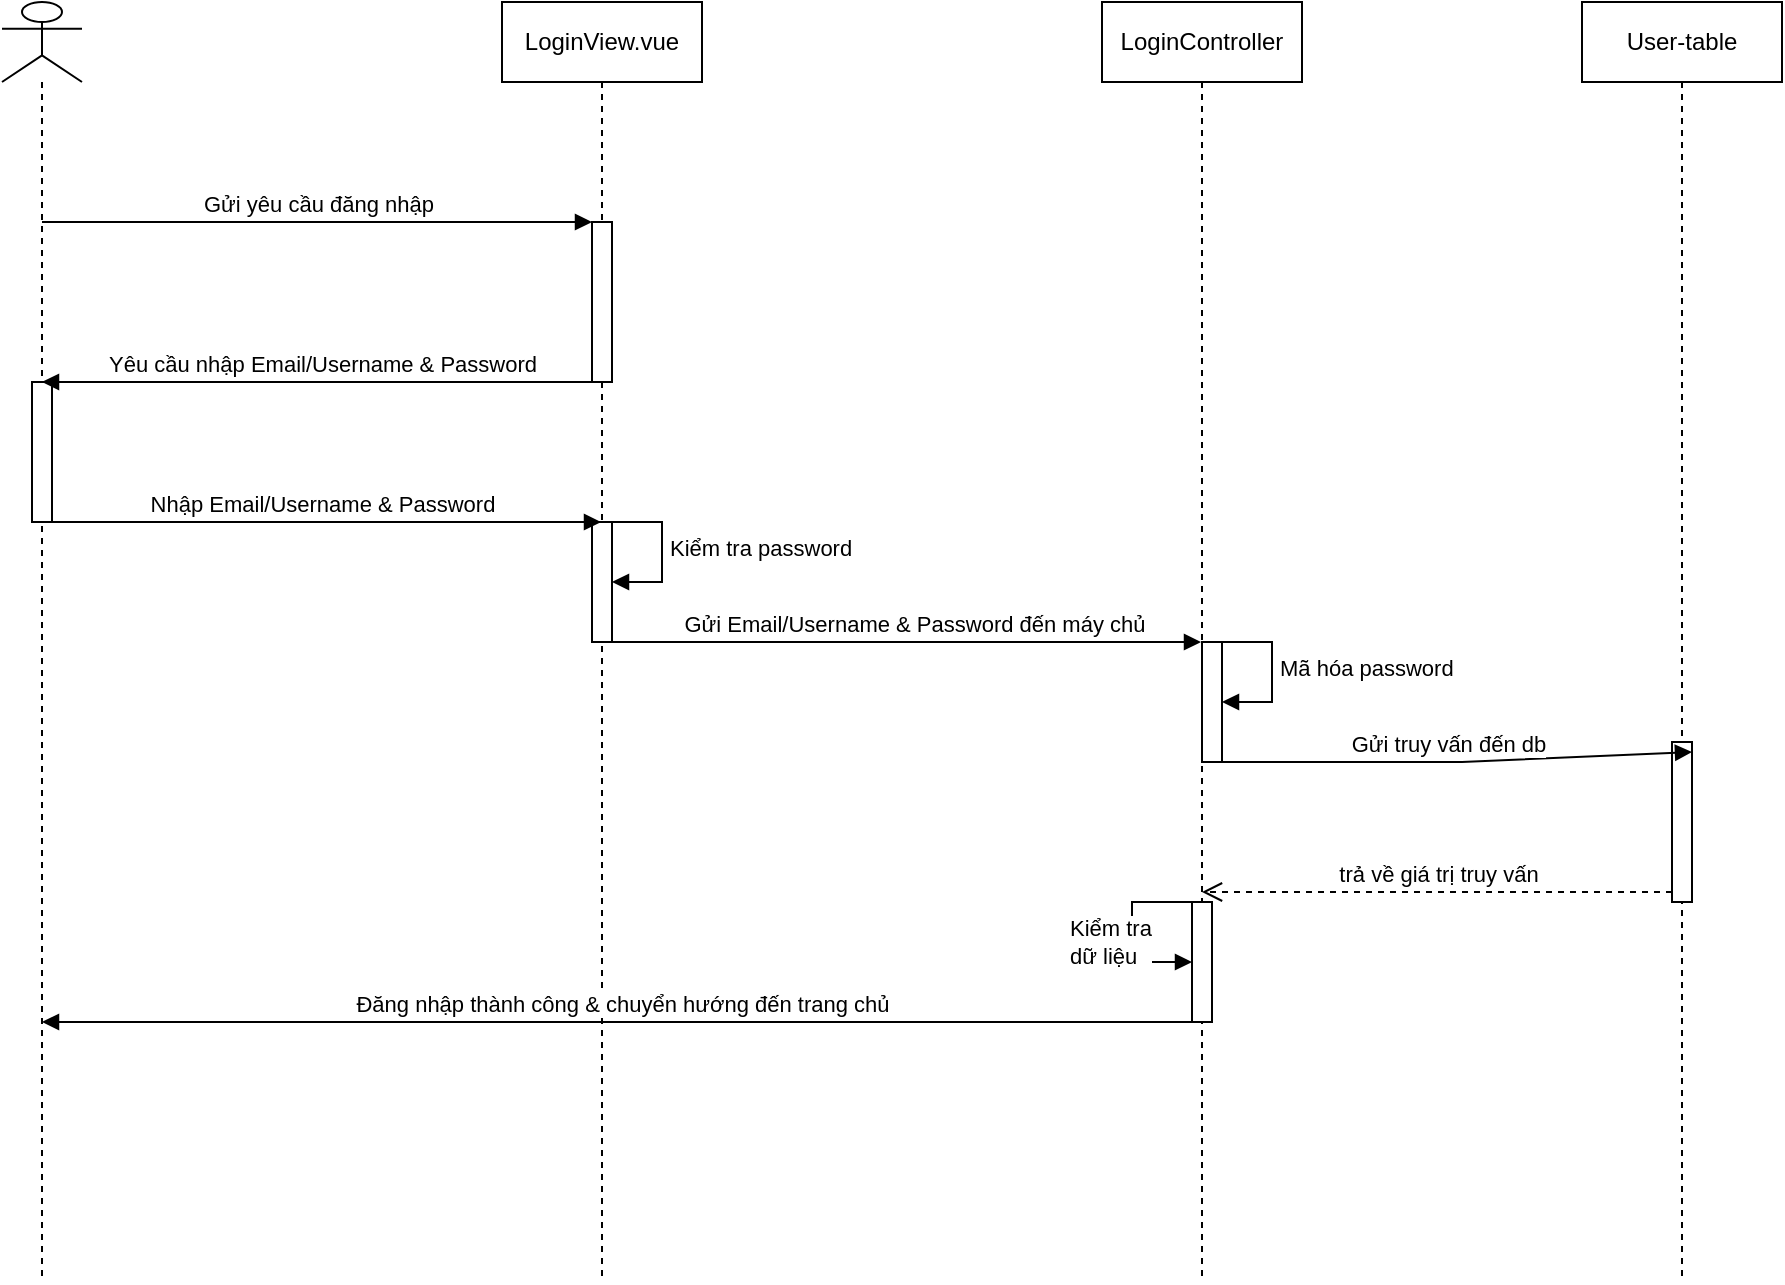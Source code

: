 <mxfile version="24.7.16">
  <diagram name="Trang-1" id="cqkE5FdOzA8yBUXh80Zv">
    <mxGraphModel dx="1434" dy="2426" grid="1" gridSize="10" guides="1" tooltips="1" connect="1" arrows="1" fold="1" page="1" pageScale="1" pageWidth="1169" pageHeight="1654" math="0" shadow="0">
      <root>
        <mxCell id="0" />
        <mxCell id="1" parent="0" />
        <mxCell id="ft5-xV46T6aF1O72ecmL-5" value="" style="shape=umlLifeline;perimeter=lifelinePerimeter;whiteSpace=wrap;html=1;container=1;dropTarget=0;collapsible=0;recursiveResize=0;outlineConnect=0;portConstraint=eastwest;newEdgeStyle={&quot;curved&quot;:0,&quot;rounded&quot;:0};participant=umlActor;" parent="1" vertex="1">
          <mxGeometry x="20" y="-800" width="40" height="640" as="geometry" />
        </mxCell>
        <mxCell id="ft5-xV46T6aF1O72ecmL-20" value="" style="html=1;points=[[0,0,0,0,5],[0,1,0,0,-5],[1,0,0,0,5],[1,1,0,0,-5]];perimeter=orthogonalPerimeter;outlineConnect=0;targetShapes=umlLifeline;portConstraint=eastwest;newEdgeStyle={&quot;curved&quot;:0,&quot;rounded&quot;:0};" parent="ft5-xV46T6aF1O72ecmL-5" vertex="1">
          <mxGeometry x="15" y="190" width="10" height="70" as="geometry" />
        </mxCell>
        <mxCell id="ft5-xV46T6aF1O72ecmL-10" value="LoginView.vue" style="shape=umlLifeline;perimeter=lifelinePerimeter;whiteSpace=wrap;html=1;container=1;dropTarget=0;collapsible=0;recursiveResize=0;outlineConnect=0;portConstraint=eastwest;newEdgeStyle={&quot;curved&quot;:0,&quot;rounded&quot;:0};" parent="1" vertex="1">
          <mxGeometry x="270" y="-800" width="100" height="640" as="geometry" />
        </mxCell>
        <mxCell id="ft5-xV46T6aF1O72ecmL-15" value="" style="html=1;points=[[0,0,0,0,5],[0,1,0,0,-5],[1,0,0,0,5],[1,1,0,0,-5]];perimeter=orthogonalPerimeter;outlineConnect=0;targetShapes=umlLifeline;portConstraint=eastwest;newEdgeStyle={&quot;curved&quot;:0,&quot;rounded&quot;:0};" parent="ft5-xV46T6aF1O72ecmL-10" vertex="1">
          <mxGeometry x="45" y="110" width="10" height="80" as="geometry" />
        </mxCell>
        <mxCell id="ft5-xV46T6aF1O72ecmL-18" value="" style="html=1;points=[[0,0,0,0,5],[0,1,0,0,-5],[1,0,0,0,5],[1,1,0,0,-5]];perimeter=orthogonalPerimeter;outlineConnect=0;targetShapes=umlLifeline;portConstraint=eastwest;newEdgeStyle={&quot;curved&quot;:0,&quot;rounded&quot;:0};" parent="ft5-xV46T6aF1O72ecmL-10" vertex="1">
          <mxGeometry x="45" y="260" width="10" height="60" as="geometry" />
        </mxCell>
        <mxCell id="ft5-xV46T6aF1O72ecmL-19" value="Kiểm tra password" style="html=1;align=left;spacingLeft=2;endArrow=block;rounded=0;edgeStyle=orthogonalEdgeStyle;curved=0;rounded=0;" parent="ft5-xV46T6aF1O72ecmL-10" target="ft5-xV46T6aF1O72ecmL-18" edge="1">
          <mxGeometry relative="1" as="geometry">
            <mxPoint x="50" y="260" as="sourcePoint" />
            <Array as="points">
              <mxPoint x="80" y="290" />
            </Array>
          </mxGeometry>
        </mxCell>
        <mxCell id="ft5-xV46T6aF1O72ecmL-11" value="LoginController" style="shape=umlLifeline;perimeter=lifelinePerimeter;whiteSpace=wrap;html=1;container=1;dropTarget=0;collapsible=0;recursiveResize=0;outlineConnect=0;portConstraint=eastwest;newEdgeStyle={&quot;curved&quot;:0,&quot;rounded&quot;:0};" parent="1" vertex="1">
          <mxGeometry x="570" y="-800" width="100" height="640" as="geometry" />
        </mxCell>
        <mxCell id="ft5-xV46T6aF1O72ecmL-22" value="" style="html=1;points=[[0,0,0,0,5],[0,1,0,0,-5],[1,0,0,0,5],[1,1,0,0,-5]];perimeter=orthogonalPerimeter;outlineConnect=0;targetShapes=umlLifeline;portConstraint=eastwest;newEdgeStyle={&quot;curved&quot;:0,&quot;rounded&quot;:0};" parent="ft5-xV46T6aF1O72ecmL-11" vertex="1">
          <mxGeometry x="50" y="320" width="10" height="60" as="geometry" />
        </mxCell>
        <mxCell id="ft5-xV46T6aF1O72ecmL-23" value="Mã hóa password" style="html=1;align=left;spacingLeft=2;endArrow=block;rounded=0;edgeStyle=orthogonalEdgeStyle;curved=0;rounded=0;" parent="ft5-xV46T6aF1O72ecmL-11" target="ft5-xV46T6aF1O72ecmL-22" edge="1">
          <mxGeometry relative="1" as="geometry">
            <mxPoint x="55" y="320" as="sourcePoint" />
            <Array as="points">
              <mxPoint x="85" y="350" />
            </Array>
          </mxGeometry>
        </mxCell>
        <mxCell id="YYg0_wiq7bCNY7AoWnRi-1" value="" style="html=1;points=[[0,0,0,0,5],[0,1,0,0,-5],[1,0,0,0,5],[1,1,0,0,-5]];perimeter=orthogonalPerimeter;outlineConnect=0;targetShapes=umlLifeline;portConstraint=eastwest;newEdgeStyle={&quot;curved&quot;:0,&quot;rounded&quot;:0};" vertex="1" parent="ft5-xV46T6aF1O72ecmL-11">
          <mxGeometry x="45" y="450" width="10" height="60" as="geometry" />
        </mxCell>
        <mxCell id="YYg0_wiq7bCNY7AoWnRi-2" value="Kiểm tra&lt;div&gt;dữ liệu&lt;/div&gt;" style="html=1;align=left;spacingLeft=2;endArrow=block;rounded=0;edgeStyle=orthogonalEdgeStyle;curved=0;rounded=0;" edge="1" target="YYg0_wiq7bCNY7AoWnRi-1" parent="ft5-xV46T6aF1O72ecmL-11">
          <mxGeometry x="0.158" y="-35" relative="1" as="geometry">
            <mxPoint x="50" y="450" as="sourcePoint" />
            <Array as="points">
              <mxPoint x="15" y="450" />
              <mxPoint x="15" y="480" />
            </Array>
            <mxPoint as="offset" />
          </mxGeometry>
        </mxCell>
        <mxCell id="ft5-xV46T6aF1O72ecmL-12" value="User-table" style="shape=umlLifeline;perimeter=lifelinePerimeter;whiteSpace=wrap;html=1;container=1;dropTarget=0;collapsible=0;recursiveResize=0;outlineConnect=0;portConstraint=eastwest;newEdgeStyle={&quot;curved&quot;:0,&quot;rounded&quot;:0};" parent="1" vertex="1">
          <mxGeometry x="810" y="-800" width="100" height="640" as="geometry" />
        </mxCell>
        <mxCell id="ft5-xV46T6aF1O72ecmL-25" value="" style="html=1;points=[[0,0,0,0,5],[0,1,0,0,-5],[1,0,0,0,5],[1,1,0,0,-5]];perimeter=orthogonalPerimeter;outlineConnect=0;targetShapes=umlLifeline;portConstraint=eastwest;newEdgeStyle={&quot;curved&quot;:0,&quot;rounded&quot;:0};" parent="ft5-xV46T6aF1O72ecmL-12" vertex="1">
          <mxGeometry x="45" y="370" width="10" height="80" as="geometry" />
        </mxCell>
        <mxCell id="ft5-xV46T6aF1O72ecmL-13" value="Gửi yêu cầu đăng nhập" style="html=1;verticalAlign=bottom;endArrow=block;curved=0;rounded=0;" parent="1" source="ft5-xV46T6aF1O72ecmL-5" target="ft5-xV46T6aF1O72ecmL-15" edge="1">
          <mxGeometry x="0.001" width="80" relative="1" as="geometry">
            <mxPoint x="400" y="-600" as="sourcePoint" />
            <mxPoint x="480" y="-600" as="targetPoint" />
            <Array as="points">
              <mxPoint x="170" y="-690" />
            </Array>
            <mxPoint as="offset" />
          </mxGeometry>
        </mxCell>
        <mxCell id="ft5-xV46T6aF1O72ecmL-14" value="Yêu cầu nhập Email/Username &amp;amp; Password" style="html=1;verticalAlign=bottom;endArrow=block;curved=0;rounded=0;" parent="1" source="ft5-xV46T6aF1O72ecmL-10" target="ft5-xV46T6aF1O72ecmL-5" edge="1">
          <mxGeometry width="80" relative="1" as="geometry">
            <mxPoint x="320" y="-610" as="sourcePoint" />
            <mxPoint x="480" y="-600" as="targetPoint" />
            <Array as="points">
              <mxPoint x="260" y="-610" />
            </Array>
          </mxGeometry>
        </mxCell>
        <mxCell id="ft5-xV46T6aF1O72ecmL-16" value="Nhập Email/Username &amp;amp; Password" style="html=1;verticalAlign=bottom;endArrow=block;curved=0;rounded=0;" parent="1" edge="1">
          <mxGeometry width="80" relative="1" as="geometry">
            <mxPoint x="39.667" y="-540" as="sourcePoint" />
            <mxPoint x="319.5" y="-540" as="targetPoint" />
          </mxGeometry>
        </mxCell>
        <mxCell id="ft5-xV46T6aF1O72ecmL-17" value="Gửi Email/Username &amp;amp; Password đến máy chủ" style="html=1;verticalAlign=bottom;endArrow=block;curved=0;rounded=0;" parent="1" edge="1">
          <mxGeometry x="0.043" width="80" relative="1" as="geometry">
            <mxPoint x="319.667" y="-480" as="sourcePoint" />
            <mxPoint x="619.5" y="-480" as="targetPoint" />
            <Array as="points">
              <mxPoint x="500" y="-480" />
            </Array>
            <mxPoint as="offset" />
          </mxGeometry>
        </mxCell>
        <mxCell id="ft5-xV46T6aF1O72ecmL-27" value="trả về giá trị truy vấn" style="html=1;verticalAlign=bottom;endArrow=open;dashed=1;endSize=8;curved=0;rounded=0;exitX=0;exitY=1;exitDx=0;exitDy=-5;" parent="1" source="ft5-xV46T6aF1O72ecmL-25" target="ft5-xV46T6aF1O72ecmL-11" edge="1">
          <mxGeometry relative="1" as="geometry">
            <mxPoint x="619.997" y="-345" as="targetPoint" />
          </mxGeometry>
        </mxCell>
        <mxCell id="YYg0_wiq7bCNY7AoWnRi-3" value="Gửi truy vấn đến db" style="html=1;verticalAlign=bottom;endArrow=block;curved=0;rounded=0;entryX=1;entryY=0;entryDx=0;entryDy=5;entryPerimeter=0;" edge="1" parent="1" source="ft5-xV46T6aF1O72ecmL-11" target="ft5-xV46T6aF1O72ecmL-25">
          <mxGeometry width="80" relative="1" as="geometry">
            <mxPoint x="460" y="-470" as="sourcePoint" />
            <mxPoint x="540" y="-470" as="targetPoint" />
            <Array as="points">
              <mxPoint x="750" y="-420" />
            </Array>
          </mxGeometry>
        </mxCell>
        <mxCell id="YYg0_wiq7bCNY7AoWnRi-4" value="Đăng nhập thành công &amp;amp; chuyển hướng đến trang chủ" style="html=1;verticalAlign=bottom;endArrow=block;curved=0;rounded=0;" edge="1" parent="1" source="ft5-xV46T6aF1O72ecmL-11" target="ft5-xV46T6aF1O72ecmL-5">
          <mxGeometry width="80" relative="1" as="geometry">
            <mxPoint x="460" y="-470" as="sourcePoint" />
            <mxPoint x="60" y="-290" as="targetPoint" />
            <Array as="points">
              <mxPoint x="580" y="-290" />
            </Array>
          </mxGeometry>
        </mxCell>
      </root>
    </mxGraphModel>
  </diagram>
</mxfile>
